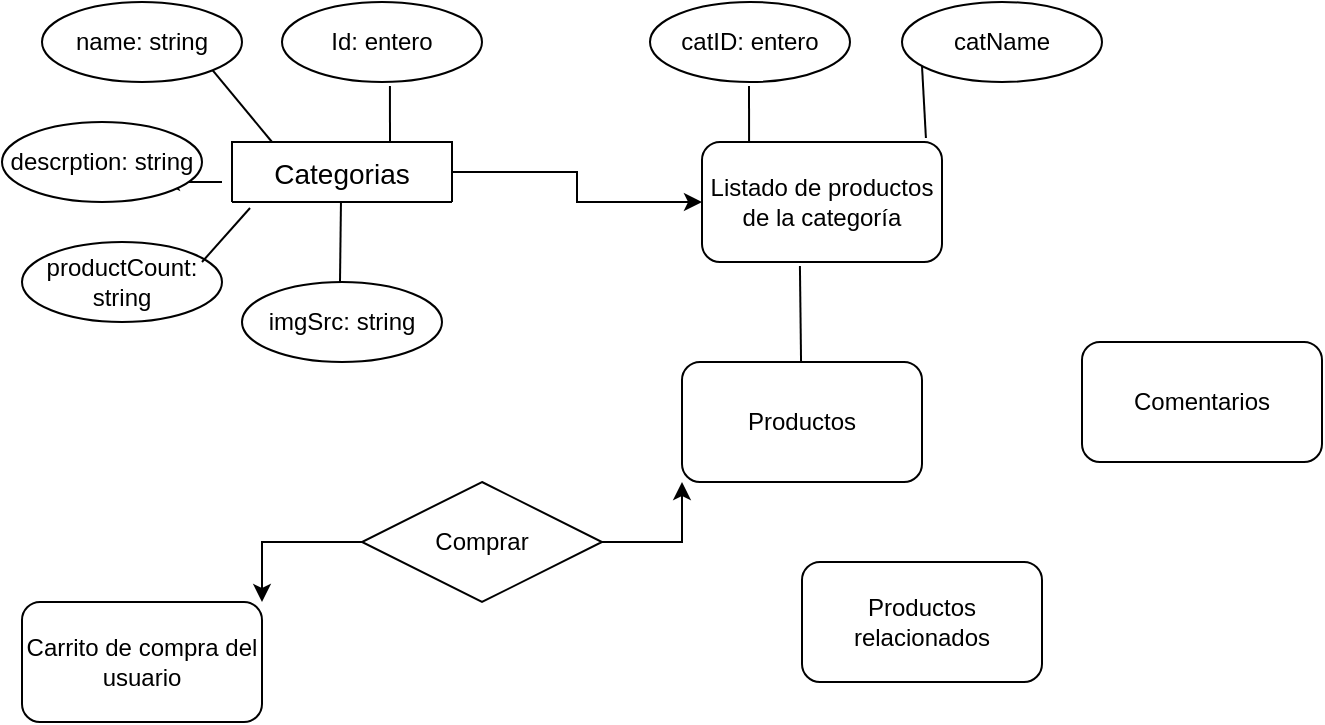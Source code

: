 <mxfile version="20.2.3" type="github">
  <diagram id="UOKE7kFAYAQwSe17MQpH" name="Página-1">
    <mxGraphModel dx="1695" dy="425" grid="1" gridSize="10" guides="1" tooltips="1" connect="1" arrows="1" fold="1" page="1" pageScale="1" pageWidth="827" pageHeight="1169" math="0" shadow="0">
      <root>
        <mxCell id="0" />
        <mxCell id="1" parent="0" />
        <mxCell id="Vtf5XBeM0CI9h4jYCUQP-21" style="edgeStyle=orthogonalEdgeStyle;rounded=0;orthogonalLoop=1;jettySize=auto;html=1;" edge="1" parent="1">
          <mxGeometry relative="1" as="geometry">
            <mxPoint x="70" y="120" as="targetPoint" />
            <mxPoint x="100" y="120" as="sourcePoint" />
          </mxGeometry>
        </mxCell>
        <mxCell id="Vtf5XBeM0CI9h4jYCUQP-2" value="name: string" style="ellipse;whiteSpace=wrap;html=1;align=center;" vertex="1" parent="1">
          <mxGeometry x="10" y="30" width="100" height="40" as="geometry" />
        </mxCell>
        <mxCell id="Vtf5XBeM0CI9h4jYCUQP-3" value="descrption: string" style="ellipse;whiteSpace=wrap;html=1;align=center;" vertex="1" parent="1">
          <mxGeometry x="-10" y="90" width="100" height="40" as="geometry" />
        </mxCell>
        <mxCell id="Vtf5XBeM0CI9h4jYCUQP-4" value="Id: entero" style="ellipse;whiteSpace=wrap;html=1;align=center;" vertex="1" parent="1">
          <mxGeometry x="130" y="30" width="100" height="40" as="geometry" />
        </mxCell>
        <mxCell id="Vtf5XBeM0CI9h4jYCUQP-5" value="productCount: string" style="ellipse;whiteSpace=wrap;html=1;align=center;" vertex="1" parent="1">
          <mxGeometry y="150" width="100" height="40" as="geometry" />
        </mxCell>
        <mxCell id="Vtf5XBeM0CI9h4jYCUQP-6" value="imgSrc: string" style="ellipse;whiteSpace=wrap;html=1;align=center;" vertex="1" parent="1">
          <mxGeometry x="110" y="170" width="100" height="40" as="geometry" />
        </mxCell>
        <mxCell id="Vtf5XBeM0CI9h4jYCUQP-19" value="" style="endArrow=none;html=1;rounded=0;entryX=0.25;entryY=0;entryDx=0;entryDy=0;exitX=1;exitY=1;exitDx=0;exitDy=0;" edge="1" parent="1" source="Vtf5XBeM0CI9h4jYCUQP-2">
          <mxGeometry width="50" height="50" relative="1" as="geometry">
            <mxPoint x="100" y="70" as="sourcePoint" />
            <mxPoint x="125" y="100" as="targetPoint" />
            <Array as="points" />
          </mxGeometry>
        </mxCell>
        <mxCell id="Vtf5XBeM0CI9h4jYCUQP-23" value="" style="endArrow=none;html=1;rounded=0;entryX=0.082;entryY=1.1;entryDx=0;entryDy=0;entryPerimeter=0;" edge="1" parent="1" target="Vtf5XBeM0CI9h4jYCUQP-50">
          <mxGeometry width="50" height="50" relative="1" as="geometry">
            <mxPoint x="90" y="160" as="sourcePoint" />
            <mxPoint x="110" y="140" as="targetPoint" />
          </mxGeometry>
        </mxCell>
        <mxCell id="Vtf5XBeM0CI9h4jYCUQP-26" value="Listado de productos de la categoría" style="rounded=1;whiteSpace=wrap;html=1;" vertex="1" parent="1">
          <mxGeometry x="340" y="100" width="120" height="60" as="geometry" />
        </mxCell>
        <mxCell id="Vtf5XBeM0CI9h4jYCUQP-27" value="" style="endArrow=none;html=1;rounded=0;entryX=0.408;entryY=1.033;entryDx=0;entryDy=0;entryPerimeter=0;" edge="1" parent="1" target="Vtf5XBeM0CI9h4jYCUQP-26">
          <mxGeometry width="50" height="50" relative="1" as="geometry">
            <mxPoint x="390" y="250" as="sourcePoint" />
            <mxPoint x="440" y="200" as="targetPoint" />
          </mxGeometry>
        </mxCell>
        <mxCell id="Vtf5XBeM0CI9h4jYCUQP-28" value="Productos" style="rounded=1;whiteSpace=wrap;html=1;" vertex="1" parent="1">
          <mxGeometry x="330" y="210" width="120" height="60" as="geometry" />
        </mxCell>
        <mxCell id="Vtf5XBeM0CI9h4jYCUQP-30" value="Comentarios" style="rounded=1;whiteSpace=wrap;html=1;" vertex="1" parent="1">
          <mxGeometry x="530" y="200" width="120" height="60" as="geometry" />
        </mxCell>
        <mxCell id="Vtf5XBeM0CI9h4jYCUQP-31" value="Carrito de compra del usuario" style="rounded=1;whiteSpace=wrap;html=1;" vertex="1" parent="1">
          <mxGeometry y="330" width="120" height="60" as="geometry" />
        </mxCell>
        <mxCell id="Vtf5XBeM0CI9h4jYCUQP-33" value="catID: entero" style="ellipse;whiteSpace=wrap;html=1;align=center;" vertex="1" parent="1">
          <mxGeometry x="314" y="30" width="100" height="40" as="geometry" />
        </mxCell>
        <mxCell id="Vtf5XBeM0CI9h4jYCUQP-34" value="catName" style="ellipse;whiteSpace=wrap;html=1;align=center;" vertex="1" parent="1">
          <mxGeometry x="440" y="30" width="100" height="40" as="geometry" />
        </mxCell>
        <mxCell id="Vtf5XBeM0CI9h4jYCUQP-79" style="edgeStyle=orthogonalEdgeStyle;rounded=0;orthogonalLoop=1;jettySize=auto;html=1;entryX=0;entryY=0.5;entryDx=0;entryDy=0;" edge="1" parent="1" source="Vtf5XBeM0CI9h4jYCUQP-50" target="Vtf5XBeM0CI9h4jYCUQP-26">
          <mxGeometry relative="1" as="geometry" />
        </mxCell>
        <mxCell id="Vtf5XBeM0CI9h4jYCUQP-50" value="Categorias" style="swimlane;fontStyle=0;childLayout=stackLayout;horizontal=1;startSize=30;horizontalStack=0;resizeParent=1;resizeParentMax=0;resizeLast=0;collapsible=1;marginBottom=0;align=center;fontSize=14;" vertex="1" collapsed="1" parent="1">
          <mxGeometry x="105" y="100" width="110" height="30" as="geometry">
            <mxRectangle x="105" y="100" width="215" height="300" as="alternateBounds" />
          </mxGeometry>
        </mxCell>
        <mxCell id="Vtf5XBeM0CI9h4jYCUQP-51" value="Autos" style="text;strokeColor=none;fillColor=none;spacingLeft=4;spacingRight=4;overflow=hidden;rotatable=0;points=[[0,0.5],[1,0.5]];portConstraint=eastwest;fontSize=12;" vertex="1" parent="Vtf5XBeM0CI9h4jYCUQP-50">
          <mxGeometry y="30" width="215" height="30" as="geometry" />
        </mxCell>
        <mxCell id="Vtf5XBeM0CI9h4jYCUQP-52" value="Jueguetes" style="text;strokeColor=none;fillColor=none;spacingLeft=4;spacingRight=4;overflow=hidden;rotatable=0;points=[[0,0.5],[1,0.5]];portConstraint=eastwest;fontSize=12;" vertex="1" parent="Vtf5XBeM0CI9h4jYCUQP-50">
          <mxGeometry y="60" width="215" height="30" as="geometry" />
        </mxCell>
        <mxCell id="Vtf5XBeM0CI9h4jYCUQP-53" value="Muebles" style="text;strokeColor=none;fillColor=none;spacingLeft=4;spacingRight=4;overflow=hidden;rotatable=0;points=[[0,0.5],[1,0.5]];portConstraint=eastwest;fontSize=12;" vertex="1" parent="Vtf5XBeM0CI9h4jYCUQP-50">
          <mxGeometry y="90" width="215" height="30" as="geometry" />
        </mxCell>
        <mxCell id="Vtf5XBeM0CI9h4jYCUQP-58" value="Herramientas" style="text;strokeColor=none;fillColor=none;spacingLeft=4;spacingRight=4;overflow=hidden;rotatable=0;points=[[0,0.5],[1,0.5]];portConstraint=eastwest;fontSize=12;" vertex="1" parent="Vtf5XBeM0CI9h4jYCUQP-50">
          <mxGeometry y="120" width="215" height="30" as="geometry" />
        </mxCell>
        <mxCell id="Vtf5XBeM0CI9h4jYCUQP-57" value="Computadoras" style="text;strokeColor=none;fillColor=none;spacingLeft=4;spacingRight=4;overflow=hidden;rotatable=0;points=[[0,0.5],[1,0.5]];portConstraint=eastwest;fontSize=12;" vertex="1" parent="Vtf5XBeM0CI9h4jYCUQP-50">
          <mxGeometry y="150" width="215" height="30" as="geometry" />
        </mxCell>
        <mxCell id="Vtf5XBeM0CI9h4jYCUQP-56" value="Vestimenta" style="text;strokeColor=none;fillColor=none;spacingLeft=4;spacingRight=4;overflow=hidden;rotatable=0;points=[[0,0.5],[1,0.5]];portConstraint=eastwest;fontSize=12;" vertex="1" parent="Vtf5XBeM0CI9h4jYCUQP-50">
          <mxGeometry y="180" width="215" height="30" as="geometry" />
        </mxCell>
        <mxCell id="Vtf5XBeM0CI9h4jYCUQP-55" value="Electrodomésticos" style="text;strokeColor=none;fillColor=none;spacingLeft=4;spacingRight=4;overflow=hidden;rotatable=0;points=[[0,0.5],[1,0.5]];portConstraint=eastwest;fontSize=12;" vertex="1" parent="Vtf5XBeM0CI9h4jYCUQP-50">
          <mxGeometry y="210" width="215" height="30" as="geometry" />
        </mxCell>
        <mxCell id="Vtf5XBeM0CI9h4jYCUQP-54" value="Deporte" style="text;strokeColor=none;fillColor=none;spacingLeft=4;spacingRight=4;overflow=hidden;rotatable=0;points=[[0,0.5],[1,0.5]];portConstraint=eastwest;fontSize=12;" vertex="1" parent="Vtf5XBeM0CI9h4jYCUQP-50">
          <mxGeometry y="240" width="215" height="30" as="geometry" />
        </mxCell>
        <mxCell id="Vtf5XBeM0CI9h4jYCUQP-60" value="Celulares" style="text;strokeColor=none;fillColor=none;spacingLeft=4;spacingRight=4;overflow=hidden;rotatable=0;points=[[0,0.5],[1,0.5]];portConstraint=eastwest;fontSize=12;" vertex="1" parent="Vtf5XBeM0CI9h4jYCUQP-50">
          <mxGeometry y="270" width="215" height="30" as="geometry" />
        </mxCell>
        <mxCell id="Vtf5XBeM0CI9h4jYCUQP-69" value="" style="endArrow=none;html=1;rounded=0;entryX=0.408;entryY=1.033;entryDx=0;entryDy=0;entryPerimeter=0;" edge="1" parent="Vtf5XBeM0CI9h4jYCUQP-50">
          <mxGeometry width="50" height="50" relative="1" as="geometry">
            <mxPoint x="76.04" y="59.01" as="sourcePoint" />
            <mxPoint x="75.0" y="-29.01" as="targetPoint" />
          </mxGeometry>
        </mxCell>
        <mxCell id="Vtf5XBeM0CI9h4jYCUQP-68" value="" style="endArrow=none;html=1;rounded=0;entryX=0.408;entryY=1.033;entryDx=0;entryDy=0;entryPerimeter=0;" edge="1" parent="1">
          <mxGeometry width="50" height="50" relative="1" as="geometry">
            <mxPoint x="159" y="170" as="sourcePoint" />
            <mxPoint x="159.48" y="130.0" as="targetPoint" />
          </mxGeometry>
        </mxCell>
        <mxCell id="Vtf5XBeM0CI9h4jYCUQP-70" value="" style="endArrow=none;html=1;rounded=0;entryX=0.408;entryY=1.033;entryDx=0;entryDy=0;entryPerimeter=0;" edge="1" parent="1">
          <mxGeometry width="50" height="50" relative="1" as="geometry">
            <mxPoint x="184" y="100" as="sourcePoint" />
            <mxPoint x="183.96" y="71.98" as="targetPoint" />
          </mxGeometry>
        </mxCell>
        <mxCell id="Vtf5XBeM0CI9h4jYCUQP-74" style="edgeStyle=orthogonalEdgeStyle;rounded=0;orthogonalLoop=1;jettySize=auto;html=1;entryX=0;entryY=1;entryDx=0;entryDy=0;" edge="1" parent="1" source="Vtf5XBeM0CI9h4jYCUQP-71" target="Vtf5XBeM0CI9h4jYCUQP-28">
          <mxGeometry relative="1" as="geometry" />
        </mxCell>
        <mxCell id="Vtf5XBeM0CI9h4jYCUQP-75" style="edgeStyle=orthogonalEdgeStyle;rounded=0;orthogonalLoop=1;jettySize=auto;html=1;entryX=1;entryY=0;entryDx=0;entryDy=0;" edge="1" parent="1" source="Vtf5XBeM0CI9h4jYCUQP-71" target="Vtf5XBeM0CI9h4jYCUQP-31">
          <mxGeometry relative="1" as="geometry" />
        </mxCell>
        <mxCell id="Vtf5XBeM0CI9h4jYCUQP-71" value="Comprar" style="shape=rhombus;perimeter=rhombusPerimeter;whiteSpace=wrap;html=1;align=center;" vertex="1" parent="1">
          <mxGeometry x="170" y="270" width="120" height="60" as="geometry" />
        </mxCell>
        <mxCell id="Vtf5XBeM0CI9h4jYCUQP-72" value="Productos relacionados" style="rounded=1;whiteSpace=wrap;html=1;" vertex="1" parent="1">
          <mxGeometry x="390" y="310" width="120" height="60" as="geometry" />
        </mxCell>
        <mxCell id="Vtf5XBeM0CI9h4jYCUQP-77" value="" style="endArrow=none;html=1;rounded=0;entryX=0.408;entryY=1.033;entryDx=0;entryDy=0;entryPerimeter=0;" edge="1" parent="1">
          <mxGeometry width="50" height="50" relative="1" as="geometry">
            <mxPoint x="363.54" y="100" as="sourcePoint" />
            <mxPoint x="363.5" y="71.98" as="targetPoint" />
          </mxGeometry>
        </mxCell>
        <mxCell id="Vtf5XBeM0CI9h4jYCUQP-78" value="" style="endArrow=none;html=1;rounded=0;entryX=0.408;entryY=1.033;entryDx=0;entryDy=0;entryPerimeter=0;exitX=0.933;exitY=-0.033;exitDx=0;exitDy=0;exitPerimeter=0;" edge="1" parent="1" source="Vtf5XBeM0CI9h4jYCUQP-26">
          <mxGeometry width="50" height="50" relative="1" as="geometry">
            <mxPoint x="450.04" y="90" as="sourcePoint" />
            <mxPoint x="450.0" y="61.98" as="targetPoint" />
          </mxGeometry>
        </mxCell>
      </root>
    </mxGraphModel>
  </diagram>
</mxfile>
